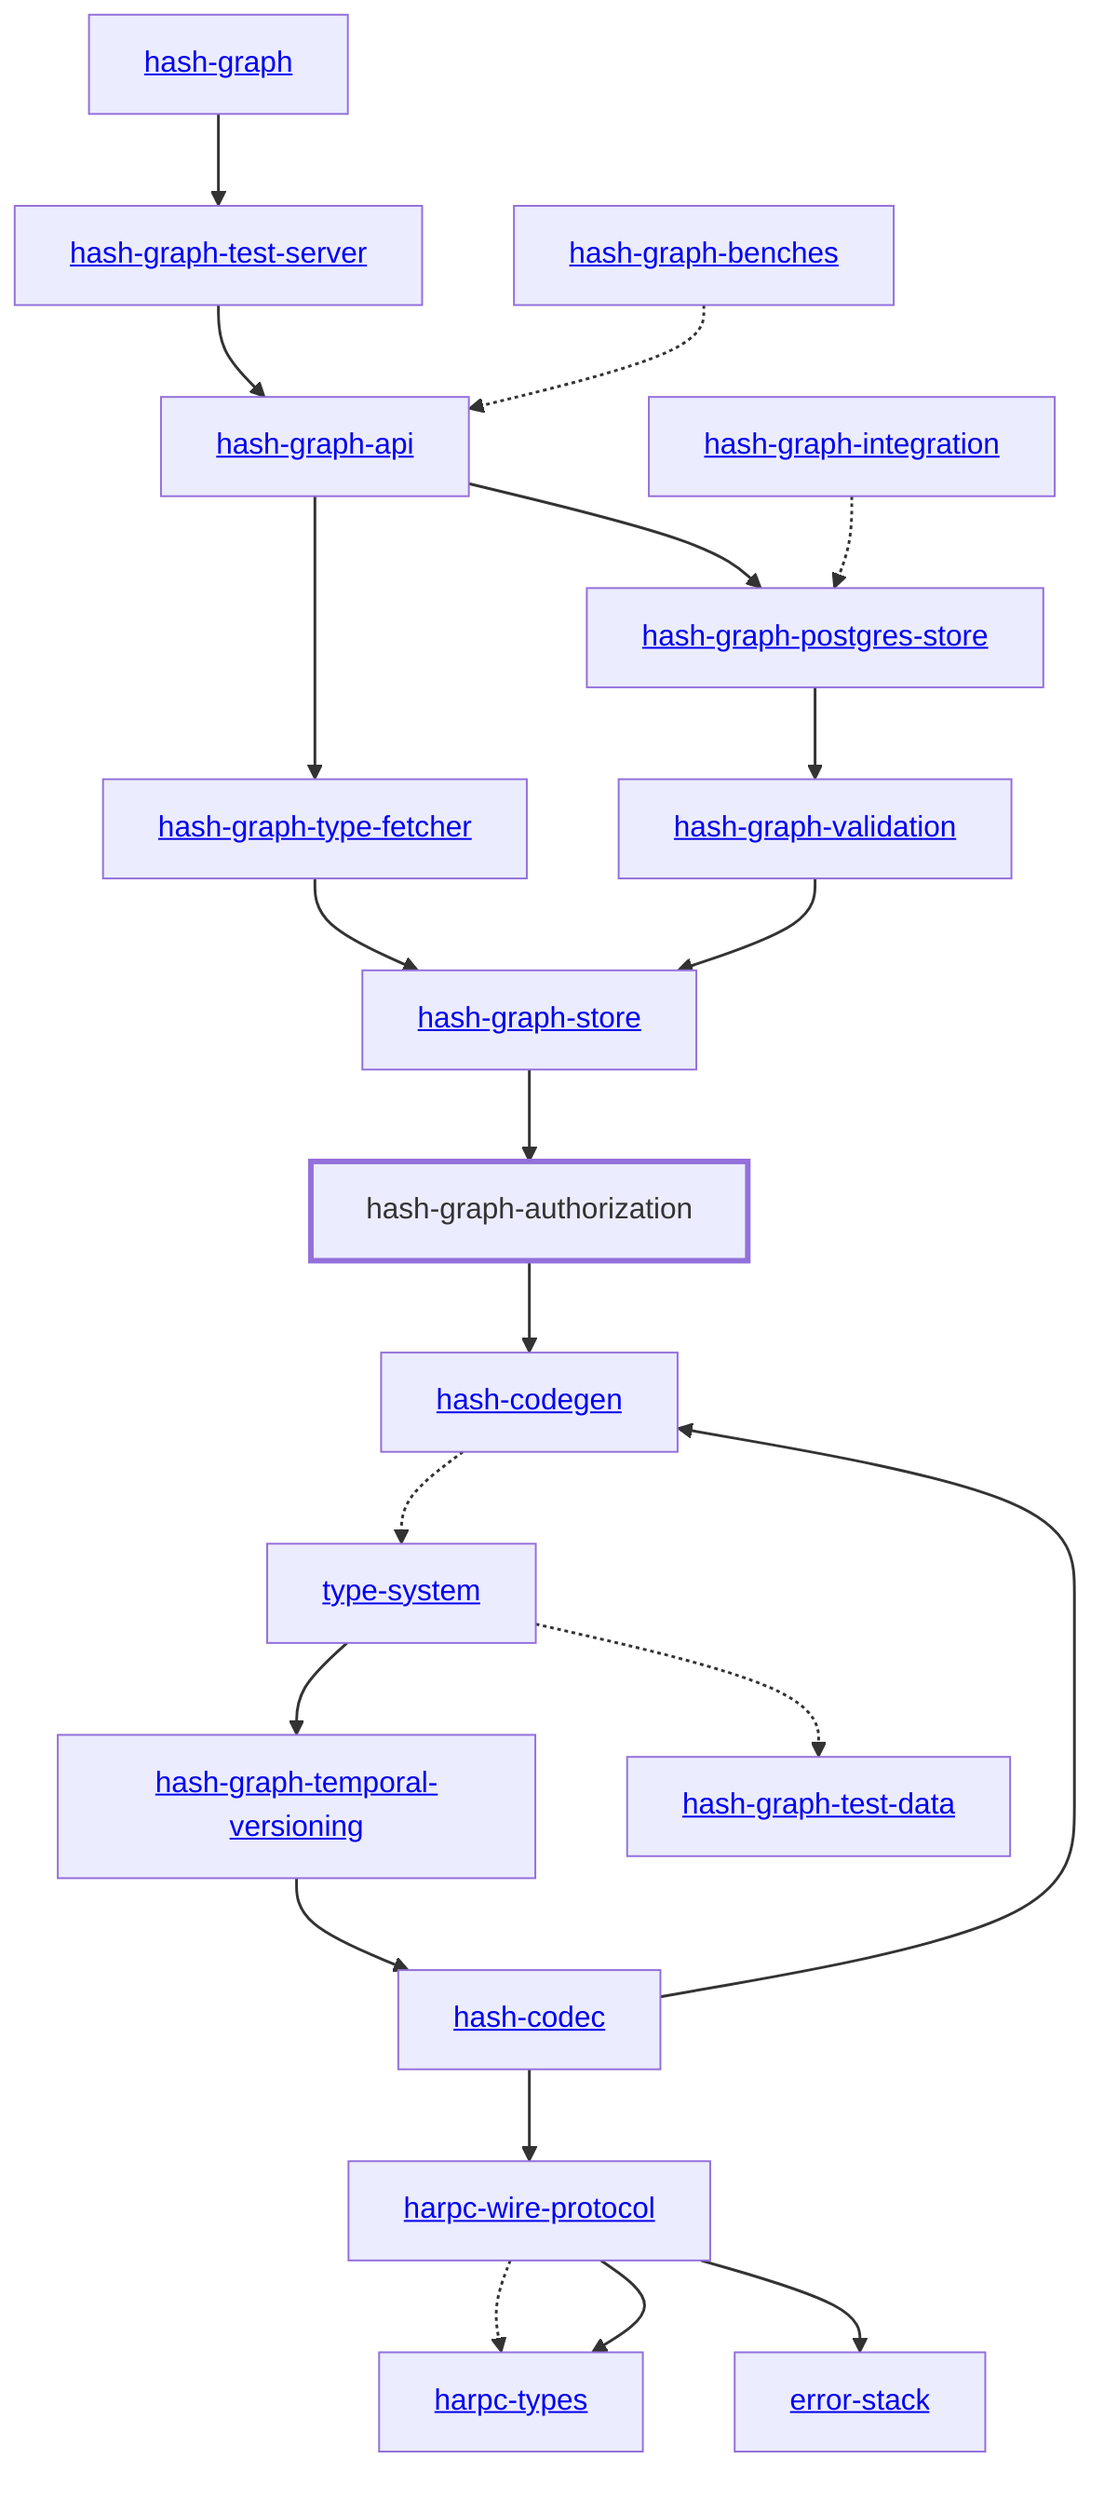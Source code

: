 graph TD
    linkStyle default stroke-width:1.5px
    classDef default stroke-width:1px
    classDef root stroke-width:3px
    classDef dev stroke-width:1px
    classDef build stroke-width:1px
    %% Legend
    %% --> : Normal dependency
    %% -.-> : Dev dependency
    %% ---> : Build dependency
    0[<a href="../hash_graph">hash-graph</a>]
    1[<a href="../type_system">type-system</a>]
    2[<a href="../hash_codec">hash-codec</a>]
    3[<a href="../hash_codegen">hash-codegen</a>]
    4[<a href="../hash_graph_api">hash-graph-api</a>]
    5[hash-graph-authorization]
    class 5 root
    6[<a href="../hash_graph_postgres_store">hash-graph-postgres-store</a>]
    7[<a href="../hash_graph_store">hash-graph-store</a>]
    8[<a href="../hash_graph_temporal_versioning">hash-graph-temporal-versioning</a>]
    9[<a href="../hash_graph_test_server">hash-graph-test-server</a>]
    10[<a href="../hash_graph_type_fetcher">hash-graph-type-fetcher</a>]
    11[<a href="../hash_graph_validation">hash-graph-validation</a>]
    12[<a href="../harpc_types">harpc-types</a>]
    13[<a href="../harpc_wire_protocol">harpc-wire-protocol</a>]
    14[<a href="../error_stack">error-stack</a>]
    15[<a href="../hash_graph_benches">hash-graph-benches</a>]
    16[<a href="../hash_graph_integration">hash-graph-integration</a>]
    17[<a href="../hash_graph_test_data">hash-graph-test-data</a>]
    0 --> 9
    1 --> 8
    1 -.-> 17
    2 --> 3
    2 --> 13
    3 -.-> 1
    4 --> 6
    4 --> 10
    5 --> 3
    6 --> 11
    7 --> 5
    8 --> 2
    9 --> 4
    10 --> 7
    11 --> 7
    13 -.-> 12
    13 --> 12
    13 --> 14
    15 -.-> 4
    16 -.-> 6